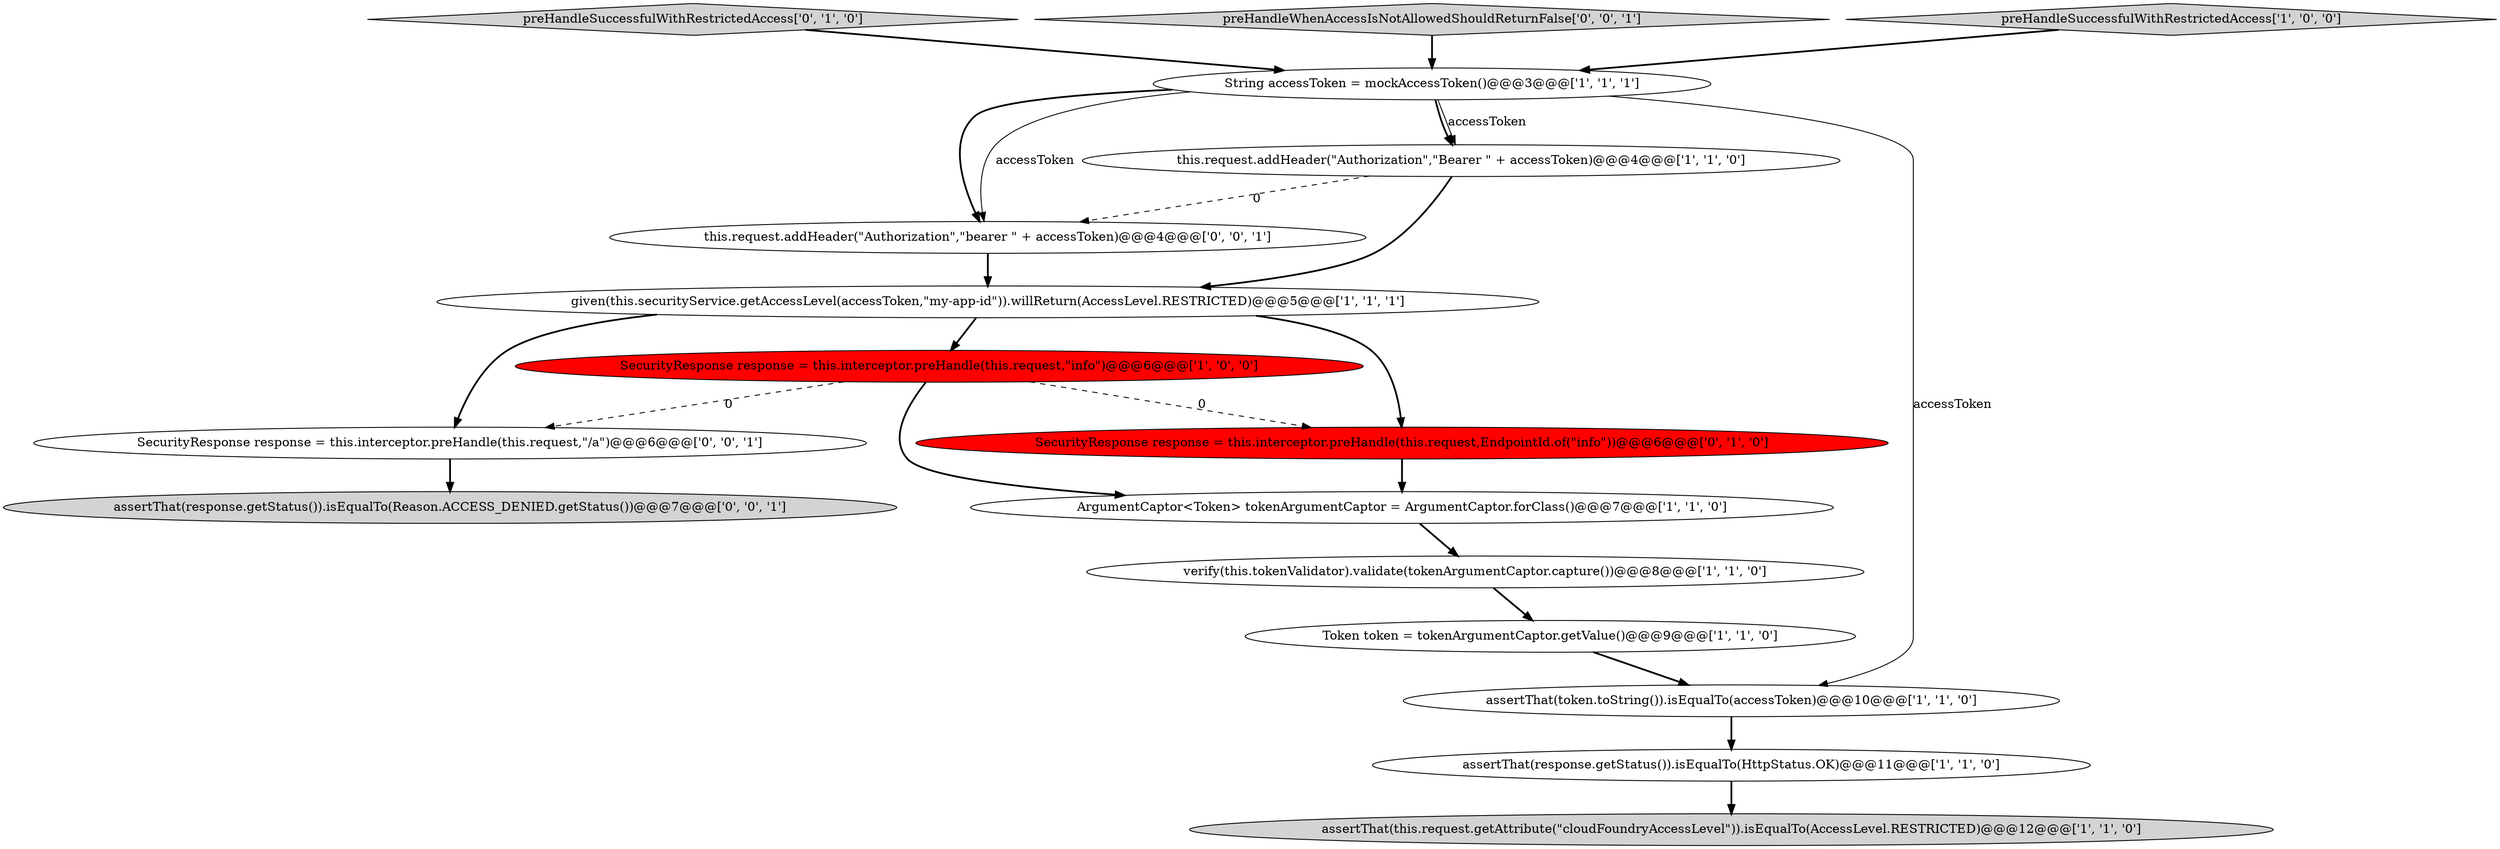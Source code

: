 digraph {
13 [style = filled, label = "assertThat(response.getStatus()).isEqualTo(Reason.ACCESS_DENIED.getStatus())@@@7@@@['0', '0', '1']", fillcolor = lightgray, shape = ellipse image = "AAA0AAABBB3BBB"];
7 [style = filled, label = "String accessToken = mockAccessToken()@@@3@@@['1', '1', '1']", fillcolor = white, shape = ellipse image = "AAA0AAABBB1BBB"];
15 [style = filled, label = "this.request.addHeader(\"Authorization\",\"bearer \" + accessToken)@@@4@@@['0', '0', '1']", fillcolor = white, shape = ellipse image = "AAA0AAABBB3BBB"];
14 [style = filled, label = "SecurityResponse response = this.interceptor.preHandle(this.request,\"/a\")@@@6@@@['0', '0', '1']", fillcolor = white, shape = ellipse image = "AAA0AAABBB3BBB"];
11 [style = filled, label = "SecurityResponse response = this.interceptor.preHandle(this.request,EndpointId.of(\"info\"))@@@6@@@['0', '1', '0']", fillcolor = red, shape = ellipse image = "AAA1AAABBB2BBB"];
0 [style = filled, label = "assertThat(token.toString()).isEqualTo(accessToken)@@@10@@@['1', '1', '0']", fillcolor = white, shape = ellipse image = "AAA0AAABBB1BBB"];
6 [style = filled, label = "ArgumentCaptor<Token> tokenArgumentCaptor = ArgumentCaptor.forClass()@@@7@@@['1', '1', '0']", fillcolor = white, shape = ellipse image = "AAA0AAABBB1BBB"];
5 [style = filled, label = "assertThat(this.request.getAttribute(\"cloudFoundryAccessLevel\")).isEqualTo(AccessLevel.RESTRICTED)@@@12@@@['1', '1', '0']", fillcolor = lightgray, shape = ellipse image = "AAA0AAABBB1BBB"];
8 [style = filled, label = "verify(this.tokenValidator).validate(tokenArgumentCaptor.capture())@@@8@@@['1', '1', '0']", fillcolor = white, shape = ellipse image = "AAA0AAABBB1BBB"];
3 [style = filled, label = "SecurityResponse response = this.interceptor.preHandle(this.request,\"info\")@@@6@@@['1', '0', '0']", fillcolor = red, shape = ellipse image = "AAA1AAABBB1BBB"];
10 [style = filled, label = "this.request.addHeader(\"Authorization\",\"Bearer \" + accessToken)@@@4@@@['1', '1', '0']", fillcolor = white, shape = ellipse image = "AAA0AAABBB1BBB"];
9 [style = filled, label = "given(this.securityService.getAccessLevel(accessToken,\"my-app-id\")).willReturn(AccessLevel.RESTRICTED)@@@5@@@['1', '1', '1']", fillcolor = white, shape = ellipse image = "AAA0AAABBB1BBB"];
12 [style = filled, label = "preHandleSuccessfulWithRestrictedAccess['0', '1', '0']", fillcolor = lightgray, shape = diamond image = "AAA0AAABBB2BBB"];
16 [style = filled, label = "preHandleWhenAccessIsNotAllowedShouldReturnFalse['0', '0', '1']", fillcolor = lightgray, shape = diamond image = "AAA0AAABBB3BBB"];
2 [style = filled, label = "assertThat(response.getStatus()).isEqualTo(HttpStatus.OK)@@@11@@@['1', '1', '0']", fillcolor = white, shape = ellipse image = "AAA0AAABBB1BBB"];
1 [style = filled, label = "preHandleSuccessfulWithRestrictedAccess['1', '0', '0']", fillcolor = lightgray, shape = diamond image = "AAA0AAABBB1BBB"];
4 [style = filled, label = "Token token = tokenArgumentCaptor.getValue()@@@9@@@['1', '1', '0']", fillcolor = white, shape = ellipse image = "AAA0AAABBB1BBB"];
10->15 [style = dashed, label="0"];
9->11 [style = bold, label=""];
7->10 [style = bold, label=""];
11->6 [style = bold, label=""];
0->2 [style = bold, label=""];
16->7 [style = bold, label=""];
3->6 [style = bold, label=""];
1->7 [style = bold, label=""];
12->7 [style = bold, label=""];
4->0 [style = bold, label=""];
7->0 [style = solid, label="accessToken"];
15->9 [style = bold, label=""];
6->8 [style = bold, label=""];
9->14 [style = bold, label=""];
9->3 [style = bold, label=""];
7->15 [style = bold, label=""];
7->10 [style = solid, label="accessToken"];
7->15 [style = solid, label="accessToken"];
10->9 [style = bold, label=""];
8->4 [style = bold, label=""];
14->13 [style = bold, label=""];
3->14 [style = dashed, label="0"];
3->11 [style = dashed, label="0"];
2->5 [style = bold, label=""];
}
